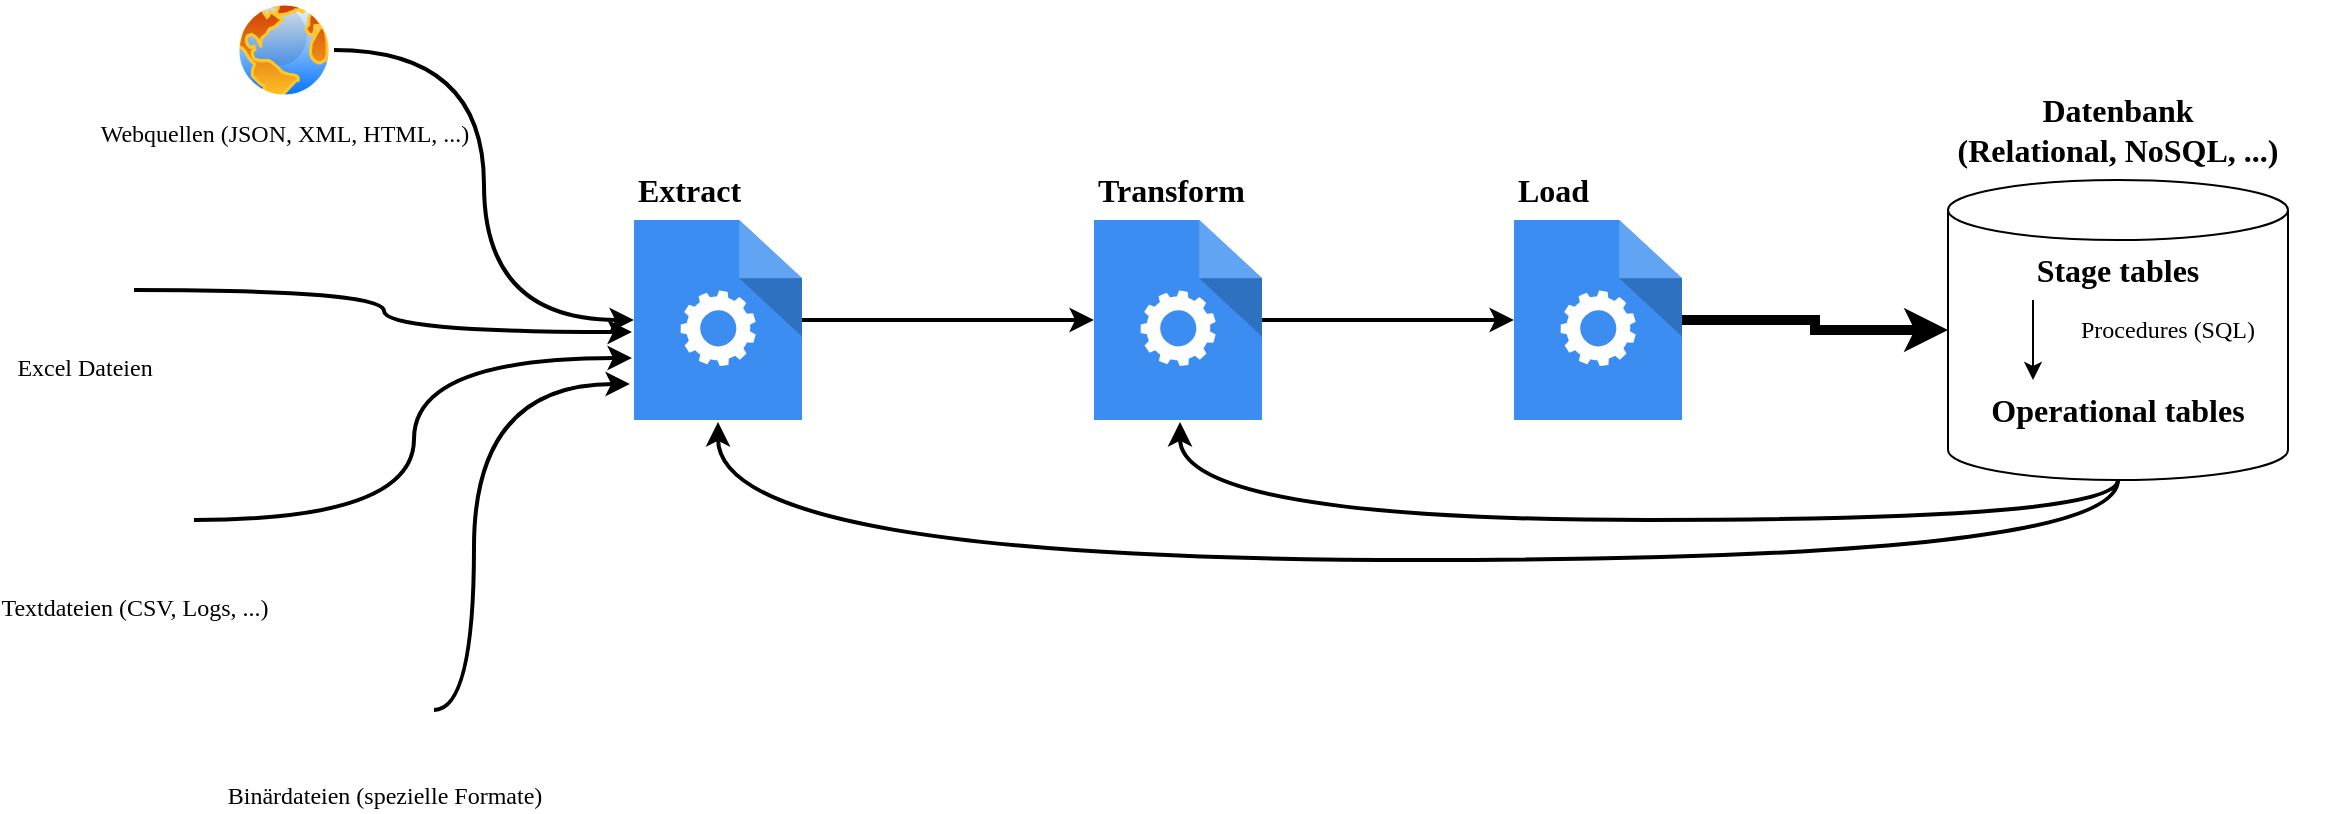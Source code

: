 <mxfile version="18.1.1" type="device"><diagram id="OhKDFp1DxGtrrWqgn80s" name="Page-1"><mxGraphModel dx="2272" dy="914" grid="1" gridSize="10" guides="1" tooltips="1" connect="1" arrows="1" fold="1" page="1" pageScale="1" pageWidth="850" pageHeight="1100" math="0" shadow="0"><root><mxCell id="0"/><mxCell id="1" parent="0"/><mxCell id="PXj84CeaGg8i2e1dLCTb-28" style="edgeStyle=orthogonalEdgeStyle;curved=1;rounded=0;orthogonalLoop=1;jettySize=auto;html=1;entryX=0;entryY=0.5;entryDx=0;entryDy=0;entryPerimeter=0;fontFamily=Verdana;fontSize=12;strokeWidth=2;" parent="1" source="PXj84CeaGg8i2e1dLCTb-1" target="PXj84CeaGg8i2e1dLCTb-5" edge="1"><mxGeometry relative="1" as="geometry"/></mxCell><mxCell id="PXj84CeaGg8i2e1dLCTb-1" value="Webquellen (JSON, XML, HTML, ...)" style="aspect=fixed;perimeter=ellipsePerimeter;html=1;align=center;shadow=0;dashed=0;spacingTop=3;image;image=img/lib/active_directory/internet_globe.svg;fontFamily=Verdana;" parent="1" vertex="1"><mxGeometry x="-40" y="50" width="50" height="50" as="geometry"/></mxCell><mxCell id="PXj84CeaGg8i2e1dLCTb-29" style="edgeStyle=orthogonalEdgeStyle;curved=1;rounded=0;orthogonalLoop=1;jettySize=auto;html=1;entryX=-0.012;entryY=0.56;entryDx=0;entryDy=0;entryPerimeter=0;fontFamily=Verdana;fontSize=12;strokeWidth=2;" parent="1" source="PXj84CeaGg8i2e1dLCTb-3" target="PXj84CeaGg8i2e1dLCTb-5" edge="1"><mxGeometry relative="1" as="geometry"/></mxCell><mxCell id="PXj84CeaGg8i2e1dLCTb-3" value="Excel Dateien" style="shape=image;html=1;verticalAlign=top;verticalLabelPosition=bottom;labelBackgroundColor=#ffffff;imageAspect=0;aspect=fixed;image=https://cdn3.iconfinder.com/data/icons/document-icons-2/30/647702-excel-128.png;fontFamily=Verdana;" parent="1" vertex="1"><mxGeometry x="-140" y="170" width="50" height="50" as="geometry"/></mxCell><mxCell id="PXj84CeaGg8i2e1dLCTb-30" style="edgeStyle=orthogonalEdgeStyle;curved=1;rounded=0;orthogonalLoop=1;jettySize=auto;html=1;entryX=-0.012;entryY=0.69;entryDx=0;entryDy=0;entryPerimeter=0;fontFamily=Verdana;fontSize=12;strokeWidth=2;" parent="1" source="PXj84CeaGg8i2e1dLCTb-4" target="PXj84CeaGg8i2e1dLCTb-5" edge="1"><mxGeometry relative="1" as="geometry"/></mxCell><mxCell id="PXj84CeaGg8i2e1dLCTb-4" value="Textdateien (CSV, Logs, ...)" style="shape=image;html=1;verticalAlign=top;verticalLabelPosition=bottom;labelBackgroundColor=#ffffff;imageAspect=0;aspect=fixed;image=https://cdn4.iconfinder.com/data/icons/juicyfruit_by_salleedesign/128x128/textFile.png;fontFamily=Verdana;" parent="1" vertex="1"><mxGeometry x="-120" y="280" width="60" height="60" as="geometry"/></mxCell><mxCell id="PXj84CeaGg8i2e1dLCTb-22" style="edgeStyle=orthogonalEdgeStyle;rounded=0;orthogonalLoop=1;jettySize=auto;html=1;fontFamily=Verdana;fontSize=16;strokeWidth=2;" parent="1" source="PXj84CeaGg8i2e1dLCTb-5" target="PXj84CeaGg8i2e1dLCTb-6" edge="1"><mxGeometry relative="1" as="geometry"/></mxCell><mxCell id="PXj84CeaGg8i2e1dLCTb-5" value="" style="sketch=0;html=1;aspect=fixed;strokeColor=none;shadow=0;align=center;verticalAlign=top;fillColor=#3B8DF1;shape=mxgraph.gcp2.process;fontFamily=Verdana;" parent="1" vertex="1"><mxGeometry x="160" y="160" width="84" height="100" as="geometry"/></mxCell><mxCell id="PXj84CeaGg8i2e1dLCTb-23" style="edgeStyle=orthogonalEdgeStyle;rounded=0;orthogonalLoop=1;jettySize=auto;html=1;entryX=0;entryY=0.5;entryDx=0;entryDy=0;entryPerimeter=0;fontFamily=Verdana;fontSize=16;strokeWidth=2;" parent="1" source="PXj84CeaGg8i2e1dLCTb-6" target="PXj84CeaGg8i2e1dLCTb-7" edge="1"><mxGeometry relative="1" as="geometry"/></mxCell><mxCell id="PXj84CeaGg8i2e1dLCTb-6" value="" style="sketch=0;html=1;aspect=fixed;strokeColor=none;shadow=0;align=center;verticalAlign=top;fillColor=#3B8DF1;shape=mxgraph.gcp2.process;fontFamily=Verdana;" parent="1" vertex="1"><mxGeometry x="390" y="160" width="84" height="100" as="geometry"/></mxCell><mxCell id="PXj84CeaGg8i2e1dLCTb-18" style="edgeStyle=orthogonalEdgeStyle;rounded=0;orthogonalLoop=1;jettySize=auto;html=1;entryX=0;entryY=0.5;entryDx=0;entryDy=0;entryPerimeter=0;fontFamily=Verdana;fontSize=16;strokeWidth=5;" parent="1" source="PXj84CeaGg8i2e1dLCTb-7" target="PXj84CeaGg8i2e1dLCTb-8" edge="1"><mxGeometry relative="1" as="geometry"/></mxCell><mxCell id="PXj84CeaGg8i2e1dLCTb-7" value="" style="sketch=0;html=1;aspect=fixed;strokeColor=none;shadow=0;align=center;verticalAlign=top;fillColor=#3B8DF1;shape=mxgraph.gcp2.process;fontFamily=Verdana;" parent="1" vertex="1"><mxGeometry x="600" y="160" width="84" height="100" as="geometry"/></mxCell><mxCell id="PXj84CeaGg8i2e1dLCTb-25" style="edgeStyle=orthogonalEdgeStyle;curved=1;rounded=0;orthogonalLoop=1;jettySize=auto;html=1;exitX=0.5;exitY=1;exitDx=0;exitDy=0;exitPerimeter=0;entryX=0.512;entryY=1.01;entryDx=0;entryDy=0;entryPerimeter=0;fontFamily=Verdana;fontSize=16;strokeWidth=2;" parent="1" source="PXj84CeaGg8i2e1dLCTb-8" target="PXj84CeaGg8i2e1dLCTb-6" edge="1"><mxGeometry relative="1" as="geometry"/></mxCell><mxCell id="E6qXfl_PSmiKSS5afjuH-1" style="edgeStyle=orthogonalEdgeStyle;rounded=0;orthogonalLoop=1;jettySize=auto;html=1;entryX=0.5;entryY=1.01;entryDx=0;entryDy=0;entryPerimeter=0;curved=1;exitX=0.5;exitY=1;exitDx=0;exitDy=0;exitPerimeter=0;strokeWidth=2;" edge="1" parent="1" source="PXj84CeaGg8i2e1dLCTb-8" target="PXj84CeaGg8i2e1dLCTb-5"><mxGeometry relative="1" as="geometry"><Array as="points"><mxPoint x="902" y="330"/><mxPoint x="202" y="330"/></Array></mxGeometry></mxCell><mxCell id="PXj84CeaGg8i2e1dLCTb-8" value="" style="shape=cylinder3;whiteSpace=wrap;html=1;boundedLbl=1;backgroundOutline=1;size=15;fontFamily=Verdana;" parent="1" vertex="1"><mxGeometry x="817" y="140" width="170" height="150" as="geometry"/></mxCell><mxCell id="PXj84CeaGg8i2e1dLCTb-17" style="edgeStyle=orthogonalEdgeStyle;rounded=0;orthogonalLoop=1;jettySize=auto;html=1;exitX=0.25;exitY=1;exitDx=0;exitDy=0;entryX=0.25;entryY=0;entryDx=0;entryDy=0;fontFamily=Verdana;fontSize=16;" parent="1" source="PXj84CeaGg8i2e1dLCTb-9" target="PXj84CeaGg8i2e1dLCTb-10" edge="1"><mxGeometry relative="1" as="geometry"/></mxCell><mxCell id="PXj84CeaGg8i2e1dLCTb-9" value="&lt;font style=&quot;font-size: 16px&quot;&gt;&lt;b&gt;Stage tables&lt;/b&gt;&lt;/font&gt;" style="text;html=1;strokeColor=none;fillColor=none;align=center;verticalAlign=middle;whiteSpace=wrap;rounded=0;fontFamily=Verdana;" parent="1" vertex="1"><mxGeometry x="817" y="170" width="170" height="30" as="geometry"/></mxCell><mxCell id="PXj84CeaGg8i2e1dLCTb-10" value="&lt;font style=&quot;font-size: 16px&quot;&gt;&lt;b&gt;Operational tables&lt;/b&gt;&lt;/font&gt;" style="text;html=1;strokeColor=none;fillColor=none;align=center;verticalAlign=middle;whiteSpace=wrap;rounded=0;fontFamily=Verdana;" parent="1" vertex="1"><mxGeometry x="817" y="240" width="170" height="30" as="geometry"/></mxCell><mxCell id="PXj84CeaGg8i2e1dLCTb-13" value="Procedures (SQL)" style="text;html=1;strokeColor=none;fillColor=none;align=center;verticalAlign=middle;whiteSpace=wrap;rounded=0;fontFamily=Verdana;" parent="1" vertex="1"><mxGeometry x="867" y="200" width="120" height="30" as="geometry"/></mxCell><mxCell id="PXj84CeaGg8i2e1dLCTb-19" value="Extract" style="text;html=1;strokeColor=none;fillColor=none;align=left;verticalAlign=middle;whiteSpace=wrap;rounded=0;fontFamily=Verdana;fontSize=16;fontStyle=1" parent="1" vertex="1"><mxGeometry x="160" y="130" width="60" height="30" as="geometry"/></mxCell><mxCell id="PXj84CeaGg8i2e1dLCTb-20" value="Transform" style="text;html=1;strokeColor=none;fillColor=none;align=left;verticalAlign=middle;whiteSpace=wrap;rounded=0;fontFamily=Verdana;fontSize=16;fontStyle=1" parent="1" vertex="1"><mxGeometry x="390" y="130" width="60" height="30" as="geometry"/></mxCell><mxCell id="PXj84CeaGg8i2e1dLCTb-21" value="Load" style="text;html=1;strokeColor=none;fillColor=none;align=left;verticalAlign=middle;whiteSpace=wrap;rounded=0;fontFamily=Verdana;fontSize=16;fontStyle=1" parent="1" vertex="1"><mxGeometry x="600" y="130" width="60" height="30" as="geometry"/></mxCell><mxCell id="PXj84CeaGg8i2e1dLCTb-31" style="edgeStyle=orthogonalEdgeStyle;curved=1;rounded=0;orthogonalLoop=1;jettySize=auto;html=1;entryX=-0.024;entryY=0.82;entryDx=0;entryDy=0;entryPerimeter=0;fontFamily=Verdana;fontSize=12;strokeWidth=2;" parent="1" source="PXj84CeaGg8i2e1dLCTb-27" target="PXj84CeaGg8i2e1dLCTb-5" edge="1"><mxGeometry relative="1" as="geometry"><Array as="points"><mxPoint x="80" y="405"/><mxPoint x="80" y="242"/></Array></mxGeometry></mxCell><mxCell id="PXj84CeaGg8i2e1dLCTb-27" value="&lt;font style=&quot;font-size: 12px&quot;&gt;Binärdateien (spezielle Formate)&lt;/font&gt;" style="shape=image;html=1;verticalAlign=top;verticalLabelPosition=bottom;labelBackgroundColor=#ffffff;imageAspect=0;aspect=fixed;image=https://cdn1.iconfinder.com/data/icons/bootstrap-vol-2/16/file-earmark-binary-128.png;fontFamily=Verdana;fontSize=16;" parent="1" vertex="1"><mxGeometry x="10" y="380" width="50" height="50" as="geometry"/></mxCell><mxCell id="PXj84CeaGg8i2e1dLCTb-32" value="&lt;font style=&quot;font-size: 16px&quot;&gt;&lt;b&gt;Datenbank&lt;br&gt;(Relational, NoSQL, ...)&lt;/b&gt;&lt;/font&gt;" style="text;html=1;strokeColor=none;fillColor=none;align=center;verticalAlign=middle;whiteSpace=wrap;rounded=0;fontFamily=Verdana;fontSize=12;" parent="1" vertex="1"><mxGeometry x="787" y="100" width="230" height="30" as="geometry"/></mxCell></root></mxGraphModel></diagram></mxfile>